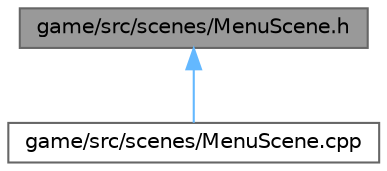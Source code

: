 digraph "game/src/scenes/MenuScene.h"
{
 // LATEX_PDF_SIZE
  bgcolor="transparent";
  edge [fontname=Helvetica,fontsize=10,labelfontname=Helvetica,labelfontsize=10];
  node [fontname=Helvetica,fontsize=10,shape=box,height=0.2,width=0.4];
  Node1 [id="Node000001",label="game/src/scenes/MenuScene.h",height=0.2,width=0.4,color="gray40", fillcolor="grey60", style="filled", fontcolor="black",tooltip="MenuScene class for managing the main menu scene."];
  Node1 -> Node2 [id="edge1_Node000001_Node000002",dir="back",color="steelblue1",style="solid",tooltip=" "];
  Node2 [id="Node000002",label="game/src/scenes/MenuScene.cpp",height=0.2,width=0.4,color="grey40", fillcolor="white", style="filled",URL="$db/d64/_menu_scene_8cpp.html",tooltip="MenuScene class for managing the main menu scene."];
}
